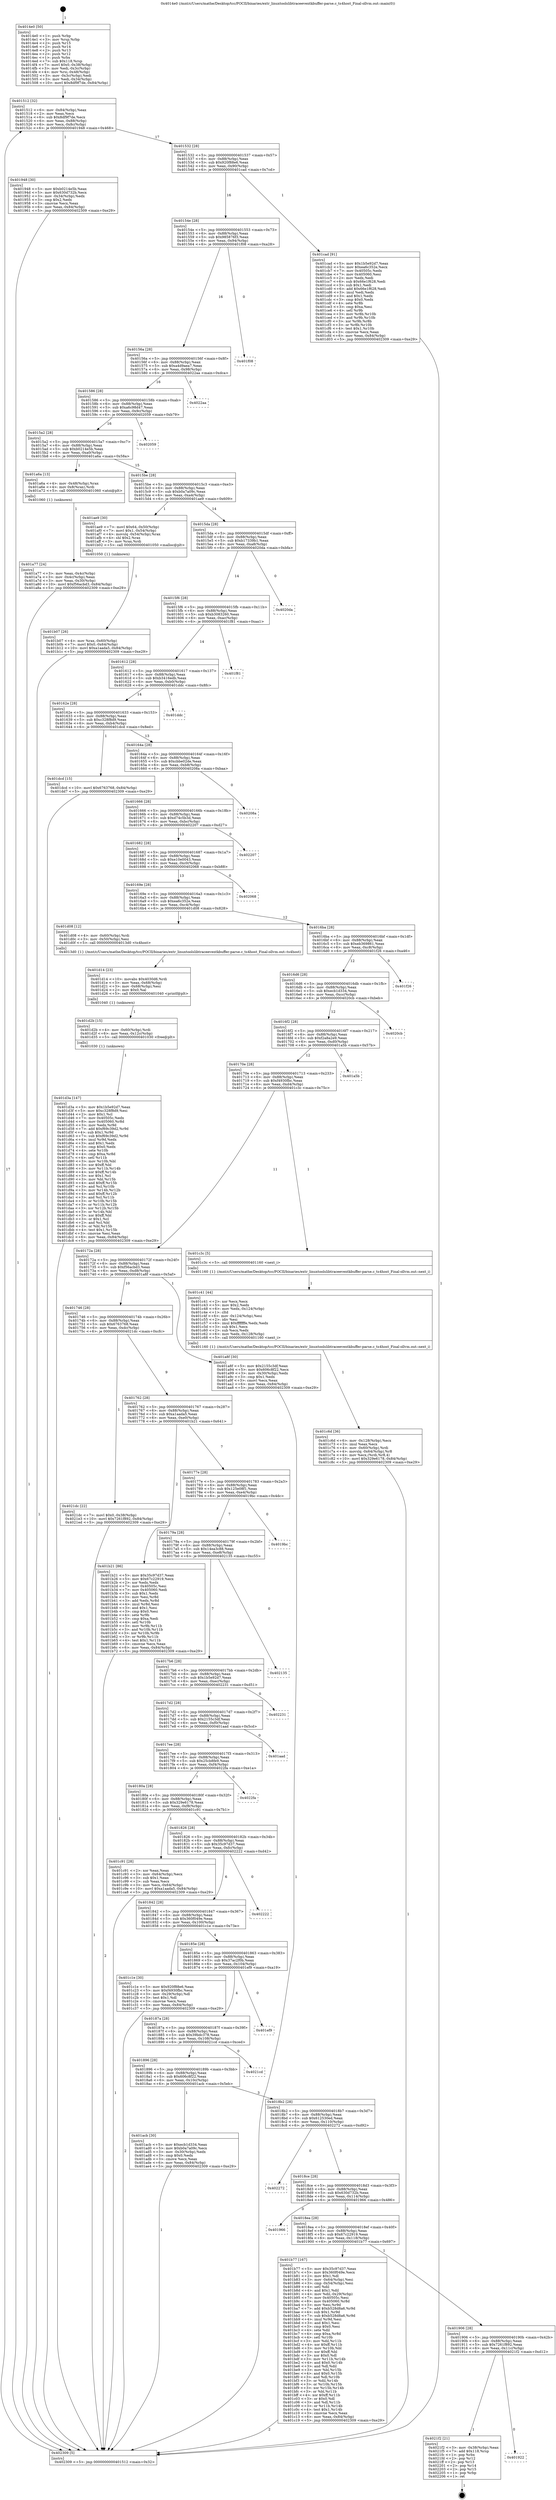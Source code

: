 digraph "0x4014e0" {
  label = "0x4014e0 (/mnt/c/Users/mathe/Desktop/tcc/POCII/binaries/extr_linuxtoolslibtraceeventkbuffer-parse.c_ts4host_Final-ollvm.out::main(0))"
  labelloc = "t"
  node[shape=record]

  Entry [label="",width=0.3,height=0.3,shape=circle,fillcolor=black,style=filled]
  "0x401512" [label="{
     0x401512 [32]\l
     | [instrs]\l
     &nbsp;&nbsp;0x401512 \<+6\>: mov -0x84(%rbp),%eax\l
     &nbsp;&nbsp;0x401518 \<+2\>: mov %eax,%ecx\l
     &nbsp;&nbsp;0x40151a \<+6\>: sub $0x8df9f7de,%ecx\l
     &nbsp;&nbsp;0x401520 \<+6\>: mov %eax,-0x88(%rbp)\l
     &nbsp;&nbsp;0x401526 \<+6\>: mov %ecx,-0x8c(%rbp)\l
     &nbsp;&nbsp;0x40152c \<+6\>: je 0000000000401948 \<main+0x468\>\l
  }"]
  "0x401948" [label="{
     0x401948 [30]\l
     | [instrs]\l
     &nbsp;&nbsp;0x401948 \<+5\>: mov $0xb0214e5b,%eax\l
     &nbsp;&nbsp;0x40194d \<+5\>: mov $0x630d732b,%ecx\l
     &nbsp;&nbsp;0x401952 \<+3\>: mov -0x34(%rbp),%edx\l
     &nbsp;&nbsp;0x401955 \<+3\>: cmp $0x2,%edx\l
     &nbsp;&nbsp;0x401958 \<+3\>: cmovne %ecx,%eax\l
     &nbsp;&nbsp;0x40195b \<+6\>: mov %eax,-0x84(%rbp)\l
     &nbsp;&nbsp;0x401961 \<+5\>: jmp 0000000000402309 \<main+0xe29\>\l
  }"]
  "0x401532" [label="{
     0x401532 [28]\l
     | [instrs]\l
     &nbsp;&nbsp;0x401532 \<+5\>: jmp 0000000000401537 \<main+0x57\>\l
     &nbsp;&nbsp;0x401537 \<+6\>: mov -0x88(%rbp),%eax\l
     &nbsp;&nbsp;0x40153d \<+5\>: sub $0x920f88e6,%eax\l
     &nbsp;&nbsp;0x401542 \<+6\>: mov %eax,-0x90(%rbp)\l
     &nbsp;&nbsp;0x401548 \<+6\>: je 0000000000401cad \<main+0x7cd\>\l
  }"]
  "0x402309" [label="{
     0x402309 [5]\l
     | [instrs]\l
     &nbsp;&nbsp;0x402309 \<+5\>: jmp 0000000000401512 \<main+0x32\>\l
  }"]
  "0x4014e0" [label="{
     0x4014e0 [50]\l
     | [instrs]\l
     &nbsp;&nbsp;0x4014e0 \<+1\>: push %rbp\l
     &nbsp;&nbsp;0x4014e1 \<+3\>: mov %rsp,%rbp\l
     &nbsp;&nbsp;0x4014e4 \<+2\>: push %r15\l
     &nbsp;&nbsp;0x4014e6 \<+2\>: push %r14\l
     &nbsp;&nbsp;0x4014e8 \<+2\>: push %r13\l
     &nbsp;&nbsp;0x4014ea \<+2\>: push %r12\l
     &nbsp;&nbsp;0x4014ec \<+1\>: push %rbx\l
     &nbsp;&nbsp;0x4014ed \<+7\>: sub $0x118,%rsp\l
     &nbsp;&nbsp;0x4014f4 \<+7\>: movl $0x0,-0x38(%rbp)\l
     &nbsp;&nbsp;0x4014fb \<+3\>: mov %edi,-0x3c(%rbp)\l
     &nbsp;&nbsp;0x4014fe \<+4\>: mov %rsi,-0x48(%rbp)\l
     &nbsp;&nbsp;0x401502 \<+3\>: mov -0x3c(%rbp),%edi\l
     &nbsp;&nbsp;0x401505 \<+3\>: mov %edi,-0x34(%rbp)\l
     &nbsp;&nbsp;0x401508 \<+10\>: movl $0x8df9f7de,-0x84(%rbp)\l
  }"]
  Exit [label="",width=0.3,height=0.3,shape=circle,fillcolor=black,style=filled,peripheries=2]
  "0x401cad" [label="{
     0x401cad [91]\l
     | [instrs]\l
     &nbsp;&nbsp;0x401cad \<+5\>: mov $0x1b5e92d7,%eax\l
     &nbsp;&nbsp;0x401cb2 \<+5\>: mov $0xea6c352e,%ecx\l
     &nbsp;&nbsp;0x401cb7 \<+7\>: mov 0x40505c,%edx\l
     &nbsp;&nbsp;0x401cbe \<+7\>: mov 0x405060,%esi\l
     &nbsp;&nbsp;0x401cc5 \<+2\>: mov %edx,%edi\l
     &nbsp;&nbsp;0x401cc7 \<+6\>: sub $0x66e1f628,%edi\l
     &nbsp;&nbsp;0x401ccd \<+3\>: sub $0x1,%edi\l
     &nbsp;&nbsp;0x401cd0 \<+6\>: add $0x66e1f628,%edi\l
     &nbsp;&nbsp;0x401cd6 \<+3\>: imul %edi,%edx\l
     &nbsp;&nbsp;0x401cd9 \<+3\>: and $0x1,%edx\l
     &nbsp;&nbsp;0x401cdc \<+3\>: cmp $0x0,%edx\l
     &nbsp;&nbsp;0x401cdf \<+4\>: sete %r8b\l
     &nbsp;&nbsp;0x401ce3 \<+3\>: cmp $0xa,%esi\l
     &nbsp;&nbsp;0x401ce6 \<+4\>: setl %r9b\l
     &nbsp;&nbsp;0x401cea \<+3\>: mov %r8b,%r10b\l
     &nbsp;&nbsp;0x401ced \<+3\>: and %r9b,%r10b\l
     &nbsp;&nbsp;0x401cf0 \<+3\>: xor %r9b,%r8b\l
     &nbsp;&nbsp;0x401cf3 \<+3\>: or %r8b,%r10b\l
     &nbsp;&nbsp;0x401cf6 \<+4\>: test $0x1,%r10b\l
     &nbsp;&nbsp;0x401cfa \<+3\>: cmovne %ecx,%eax\l
     &nbsp;&nbsp;0x401cfd \<+6\>: mov %eax,-0x84(%rbp)\l
     &nbsp;&nbsp;0x401d03 \<+5\>: jmp 0000000000402309 \<main+0xe29\>\l
  }"]
  "0x40154e" [label="{
     0x40154e [28]\l
     | [instrs]\l
     &nbsp;&nbsp;0x40154e \<+5\>: jmp 0000000000401553 \<main+0x73\>\l
     &nbsp;&nbsp;0x401553 \<+6\>: mov -0x88(%rbp),%eax\l
     &nbsp;&nbsp;0x401559 \<+5\>: sub $0x985876f3,%eax\l
     &nbsp;&nbsp;0x40155e \<+6\>: mov %eax,-0x94(%rbp)\l
     &nbsp;&nbsp;0x401564 \<+6\>: je 0000000000401f08 \<main+0xa28\>\l
  }"]
  "0x401922" [label="{
     0x401922\l
  }", style=dashed]
  "0x401f08" [label="{
     0x401f08\l
  }", style=dashed]
  "0x40156a" [label="{
     0x40156a [28]\l
     | [instrs]\l
     &nbsp;&nbsp;0x40156a \<+5\>: jmp 000000000040156f \<main+0x8f\>\l
     &nbsp;&nbsp;0x40156f \<+6\>: mov -0x88(%rbp),%eax\l
     &nbsp;&nbsp;0x401575 \<+5\>: sub $0xa4d9aea7,%eax\l
     &nbsp;&nbsp;0x40157a \<+6\>: mov %eax,-0x98(%rbp)\l
     &nbsp;&nbsp;0x401580 \<+6\>: je 00000000004022aa \<main+0xdca\>\l
  }"]
  "0x4021f2" [label="{
     0x4021f2 [21]\l
     | [instrs]\l
     &nbsp;&nbsp;0x4021f2 \<+3\>: mov -0x38(%rbp),%eax\l
     &nbsp;&nbsp;0x4021f5 \<+7\>: add $0x118,%rsp\l
     &nbsp;&nbsp;0x4021fc \<+1\>: pop %rbx\l
     &nbsp;&nbsp;0x4021fd \<+2\>: pop %r12\l
     &nbsp;&nbsp;0x4021ff \<+2\>: pop %r13\l
     &nbsp;&nbsp;0x402201 \<+2\>: pop %r14\l
     &nbsp;&nbsp;0x402203 \<+2\>: pop %r15\l
     &nbsp;&nbsp;0x402205 \<+1\>: pop %rbp\l
     &nbsp;&nbsp;0x402206 \<+1\>: ret\l
  }"]
  "0x4022aa" [label="{
     0x4022aa\l
  }", style=dashed]
  "0x401586" [label="{
     0x401586 [28]\l
     | [instrs]\l
     &nbsp;&nbsp;0x401586 \<+5\>: jmp 000000000040158b \<main+0xab\>\l
     &nbsp;&nbsp;0x40158b \<+6\>: mov -0x88(%rbp),%eax\l
     &nbsp;&nbsp;0x401591 \<+5\>: sub $0xa6c98d47,%eax\l
     &nbsp;&nbsp;0x401596 \<+6\>: mov %eax,-0x9c(%rbp)\l
     &nbsp;&nbsp;0x40159c \<+6\>: je 0000000000402059 \<main+0xb79\>\l
  }"]
  "0x401d3a" [label="{
     0x401d3a [147]\l
     | [instrs]\l
     &nbsp;&nbsp;0x401d3a \<+5\>: mov $0x1b5e92d7,%eax\l
     &nbsp;&nbsp;0x401d3f \<+5\>: mov $0xc328f8d9,%esi\l
     &nbsp;&nbsp;0x401d44 \<+2\>: mov $0x1,%cl\l
     &nbsp;&nbsp;0x401d46 \<+7\>: mov 0x40505c,%edx\l
     &nbsp;&nbsp;0x401d4d \<+8\>: mov 0x405060,%r8d\l
     &nbsp;&nbsp;0x401d55 \<+3\>: mov %edx,%r9d\l
     &nbsp;&nbsp;0x401d58 \<+7\>: add $0xf69c39d2,%r9d\l
     &nbsp;&nbsp;0x401d5f \<+4\>: sub $0x1,%r9d\l
     &nbsp;&nbsp;0x401d63 \<+7\>: sub $0xf69c39d2,%r9d\l
     &nbsp;&nbsp;0x401d6a \<+4\>: imul %r9d,%edx\l
     &nbsp;&nbsp;0x401d6e \<+3\>: and $0x1,%edx\l
     &nbsp;&nbsp;0x401d71 \<+3\>: cmp $0x0,%edx\l
     &nbsp;&nbsp;0x401d74 \<+4\>: sete %r10b\l
     &nbsp;&nbsp;0x401d78 \<+4\>: cmp $0xa,%r8d\l
     &nbsp;&nbsp;0x401d7c \<+4\>: setl %r11b\l
     &nbsp;&nbsp;0x401d80 \<+3\>: mov %r10b,%bl\l
     &nbsp;&nbsp;0x401d83 \<+3\>: xor $0xff,%bl\l
     &nbsp;&nbsp;0x401d86 \<+3\>: mov %r11b,%r14b\l
     &nbsp;&nbsp;0x401d89 \<+4\>: xor $0xff,%r14b\l
     &nbsp;&nbsp;0x401d8d \<+3\>: xor $0x1,%cl\l
     &nbsp;&nbsp;0x401d90 \<+3\>: mov %bl,%r15b\l
     &nbsp;&nbsp;0x401d93 \<+4\>: and $0xff,%r15b\l
     &nbsp;&nbsp;0x401d97 \<+3\>: and %cl,%r10b\l
     &nbsp;&nbsp;0x401d9a \<+3\>: mov %r14b,%r12b\l
     &nbsp;&nbsp;0x401d9d \<+4\>: and $0xff,%r12b\l
     &nbsp;&nbsp;0x401da1 \<+3\>: and %cl,%r11b\l
     &nbsp;&nbsp;0x401da4 \<+3\>: or %r10b,%r15b\l
     &nbsp;&nbsp;0x401da7 \<+3\>: or %r11b,%r12b\l
     &nbsp;&nbsp;0x401daa \<+3\>: xor %r12b,%r15b\l
     &nbsp;&nbsp;0x401dad \<+3\>: or %r14b,%bl\l
     &nbsp;&nbsp;0x401db0 \<+3\>: xor $0xff,%bl\l
     &nbsp;&nbsp;0x401db3 \<+3\>: or $0x1,%cl\l
     &nbsp;&nbsp;0x401db6 \<+2\>: and %cl,%bl\l
     &nbsp;&nbsp;0x401db8 \<+3\>: or %bl,%r15b\l
     &nbsp;&nbsp;0x401dbb \<+4\>: test $0x1,%r15b\l
     &nbsp;&nbsp;0x401dbf \<+3\>: cmovne %esi,%eax\l
     &nbsp;&nbsp;0x401dc2 \<+6\>: mov %eax,-0x84(%rbp)\l
     &nbsp;&nbsp;0x401dc8 \<+5\>: jmp 0000000000402309 \<main+0xe29\>\l
  }"]
  "0x402059" [label="{
     0x402059\l
  }", style=dashed]
  "0x4015a2" [label="{
     0x4015a2 [28]\l
     | [instrs]\l
     &nbsp;&nbsp;0x4015a2 \<+5\>: jmp 00000000004015a7 \<main+0xc7\>\l
     &nbsp;&nbsp;0x4015a7 \<+6\>: mov -0x88(%rbp),%eax\l
     &nbsp;&nbsp;0x4015ad \<+5\>: sub $0xb0214e5b,%eax\l
     &nbsp;&nbsp;0x4015b2 \<+6\>: mov %eax,-0xa0(%rbp)\l
     &nbsp;&nbsp;0x4015b8 \<+6\>: je 0000000000401a6a \<main+0x58a\>\l
  }"]
  "0x401d2b" [label="{
     0x401d2b [15]\l
     | [instrs]\l
     &nbsp;&nbsp;0x401d2b \<+4\>: mov -0x60(%rbp),%rdi\l
     &nbsp;&nbsp;0x401d2f \<+6\>: mov %eax,-0x12c(%rbp)\l
     &nbsp;&nbsp;0x401d35 \<+5\>: call 0000000000401030 \<free@plt\>\l
     | [calls]\l
     &nbsp;&nbsp;0x401030 \{1\} (unknown)\l
  }"]
  "0x401a6a" [label="{
     0x401a6a [13]\l
     | [instrs]\l
     &nbsp;&nbsp;0x401a6a \<+4\>: mov -0x48(%rbp),%rax\l
     &nbsp;&nbsp;0x401a6e \<+4\>: mov 0x8(%rax),%rdi\l
     &nbsp;&nbsp;0x401a72 \<+5\>: call 0000000000401060 \<atoi@plt\>\l
     | [calls]\l
     &nbsp;&nbsp;0x401060 \{1\} (unknown)\l
  }"]
  "0x4015be" [label="{
     0x4015be [28]\l
     | [instrs]\l
     &nbsp;&nbsp;0x4015be \<+5\>: jmp 00000000004015c3 \<main+0xe3\>\l
     &nbsp;&nbsp;0x4015c3 \<+6\>: mov -0x88(%rbp),%eax\l
     &nbsp;&nbsp;0x4015c9 \<+5\>: sub $0xb0a7a09c,%eax\l
     &nbsp;&nbsp;0x4015ce \<+6\>: mov %eax,-0xa4(%rbp)\l
     &nbsp;&nbsp;0x4015d4 \<+6\>: je 0000000000401ae9 \<main+0x609\>\l
  }"]
  "0x401a77" [label="{
     0x401a77 [24]\l
     | [instrs]\l
     &nbsp;&nbsp;0x401a77 \<+3\>: mov %eax,-0x4c(%rbp)\l
     &nbsp;&nbsp;0x401a7a \<+3\>: mov -0x4c(%rbp),%eax\l
     &nbsp;&nbsp;0x401a7d \<+3\>: mov %eax,-0x30(%rbp)\l
     &nbsp;&nbsp;0x401a80 \<+10\>: movl $0xf56acbd3,-0x84(%rbp)\l
     &nbsp;&nbsp;0x401a8a \<+5\>: jmp 0000000000402309 \<main+0xe29\>\l
  }"]
  "0x401d14" [label="{
     0x401d14 [23]\l
     | [instrs]\l
     &nbsp;&nbsp;0x401d14 \<+10\>: movabs $0x4030d6,%rdi\l
     &nbsp;&nbsp;0x401d1e \<+3\>: mov %eax,-0x68(%rbp)\l
     &nbsp;&nbsp;0x401d21 \<+3\>: mov -0x68(%rbp),%esi\l
     &nbsp;&nbsp;0x401d24 \<+2\>: mov $0x0,%al\l
     &nbsp;&nbsp;0x401d26 \<+5\>: call 0000000000401040 \<printf@plt\>\l
     | [calls]\l
     &nbsp;&nbsp;0x401040 \{1\} (unknown)\l
  }"]
  "0x401ae9" [label="{
     0x401ae9 [30]\l
     | [instrs]\l
     &nbsp;&nbsp;0x401ae9 \<+7\>: movl $0x64,-0x50(%rbp)\l
     &nbsp;&nbsp;0x401af0 \<+7\>: movl $0x1,-0x54(%rbp)\l
     &nbsp;&nbsp;0x401af7 \<+4\>: movslq -0x54(%rbp),%rax\l
     &nbsp;&nbsp;0x401afb \<+4\>: shl $0x2,%rax\l
     &nbsp;&nbsp;0x401aff \<+3\>: mov %rax,%rdi\l
     &nbsp;&nbsp;0x401b02 \<+5\>: call 0000000000401050 \<malloc@plt\>\l
     | [calls]\l
     &nbsp;&nbsp;0x401050 \{1\} (unknown)\l
  }"]
  "0x4015da" [label="{
     0x4015da [28]\l
     | [instrs]\l
     &nbsp;&nbsp;0x4015da \<+5\>: jmp 00000000004015df \<main+0xff\>\l
     &nbsp;&nbsp;0x4015df \<+6\>: mov -0x88(%rbp),%eax\l
     &nbsp;&nbsp;0x4015e5 \<+5\>: sub $0xb17339b1,%eax\l
     &nbsp;&nbsp;0x4015ea \<+6\>: mov %eax,-0xa8(%rbp)\l
     &nbsp;&nbsp;0x4015f0 \<+6\>: je 00000000004020da \<main+0xbfa\>\l
  }"]
  "0x401c6d" [label="{
     0x401c6d [36]\l
     | [instrs]\l
     &nbsp;&nbsp;0x401c6d \<+6\>: mov -0x128(%rbp),%ecx\l
     &nbsp;&nbsp;0x401c73 \<+3\>: imul %eax,%ecx\l
     &nbsp;&nbsp;0x401c76 \<+4\>: mov -0x60(%rbp),%rdi\l
     &nbsp;&nbsp;0x401c7a \<+4\>: movslq -0x64(%rbp),%r8\l
     &nbsp;&nbsp;0x401c7e \<+4\>: mov %ecx,(%rdi,%r8,4)\l
     &nbsp;&nbsp;0x401c82 \<+10\>: movl $0x329e6178,-0x84(%rbp)\l
     &nbsp;&nbsp;0x401c8c \<+5\>: jmp 0000000000402309 \<main+0xe29\>\l
  }"]
  "0x4020da" [label="{
     0x4020da\l
  }", style=dashed]
  "0x4015f6" [label="{
     0x4015f6 [28]\l
     | [instrs]\l
     &nbsp;&nbsp;0x4015f6 \<+5\>: jmp 00000000004015fb \<main+0x11b\>\l
     &nbsp;&nbsp;0x4015fb \<+6\>: mov -0x88(%rbp),%eax\l
     &nbsp;&nbsp;0x401601 \<+5\>: sub $0xb3083260,%eax\l
     &nbsp;&nbsp;0x401606 \<+6\>: mov %eax,-0xac(%rbp)\l
     &nbsp;&nbsp;0x40160c \<+6\>: je 0000000000401f81 \<main+0xaa1\>\l
  }"]
  "0x401c41" [label="{
     0x401c41 [44]\l
     | [instrs]\l
     &nbsp;&nbsp;0x401c41 \<+2\>: xor %ecx,%ecx\l
     &nbsp;&nbsp;0x401c43 \<+5\>: mov $0x2,%edx\l
     &nbsp;&nbsp;0x401c48 \<+6\>: mov %edx,-0x124(%rbp)\l
     &nbsp;&nbsp;0x401c4e \<+1\>: cltd\l
     &nbsp;&nbsp;0x401c4f \<+6\>: mov -0x124(%rbp),%esi\l
     &nbsp;&nbsp;0x401c55 \<+2\>: idiv %esi\l
     &nbsp;&nbsp;0x401c57 \<+6\>: imul $0xfffffffe,%edx,%edx\l
     &nbsp;&nbsp;0x401c5d \<+3\>: sub $0x1,%ecx\l
     &nbsp;&nbsp;0x401c60 \<+2\>: sub %ecx,%edx\l
     &nbsp;&nbsp;0x401c62 \<+6\>: mov %edx,-0x128(%rbp)\l
     &nbsp;&nbsp;0x401c68 \<+5\>: call 0000000000401160 \<next_i\>\l
     | [calls]\l
     &nbsp;&nbsp;0x401160 \{1\} (/mnt/c/Users/mathe/Desktop/tcc/POCII/binaries/extr_linuxtoolslibtraceeventkbuffer-parse.c_ts4host_Final-ollvm.out::next_i)\l
  }"]
  "0x401f81" [label="{
     0x401f81\l
  }", style=dashed]
  "0x401612" [label="{
     0x401612 [28]\l
     | [instrs]\l
     &nbsp;&nbsp;0x401612 \<+5\>: jmp 0000000000401617 \<main+0x137\>\l
     &nbsp;&nbsp;0x401617 \<+6\>: mov -0x88(%rbp),%eax\l
     &nbsp;&nbsp;0x40161d \<+5\>: sub $0xb3416edb,%eax\l
     &nbsp;&nbsp;0x401622 \<+6\>: mov %eax,-0xb0(%rbp)\l
     &nbsp;&nbsp;0x401628 \<+6\>: je 0000000000401ddc \<main+0x8fc\>\l
  }"]
  "0x401906" [label="{
     0x401906 [28]\l
     | [instrs]\l
     &nbsp;&nbsp;0x401906 \<+5\>: jmp 000000000040190b \<main+0x42b\>\l
     &nbsp;&nbsp;0x40190b \<+6\>: mov -0x88(%rbp),%eax\l
     &nbsp;&nbsp;0x401911 \<+5\>: sub $0x7261f892,%eax\l
     &nbsp;&nbsp;0x401916 \<+6\>: mov %eax,-0x11c(%rbp)\l
     &nbsp;&nbsp;0x40191c \<+6\>: je 00000000004021f2 \<main+0xd12\>\l
  }"]
  "0x401ddc" [label="{
     0x401ddc\l
  }", style=dashed]
  "0x40162e" [label="{
     0x40162e [28]\l
     | [instrs]\l
     &nbsp;&nbsp;0x40162e \<+5\>: jmp 0000000000401633 \<main+0x153\>\l
     &nbsp;&nbsp;0x401633 \<+6\>: mov -0x88(%rbp),%eax\l
     &nbsp;&nbsp;0x401639 \<+5\>: sub $0xc328f8d9,%eax\l
     &nbsp;&nbsp;0x40163e \<+6\>: mov %eax,-0xb4(%rbp)\l
     &nbsp;&nbsp;0x401644 \<+6\>: je 0000000000401dcd \<main+0x8ed\>\l
  }"]
  "0x401b77" [label="{
     0x401b77 [167]\l
     | [instrs]\l
     &nbsp;&nbsp;0x401b77 \<+5\>: mov $0x35c97d37,%eax\l
     &nbsp;&nbsp;0x401b7c \<+5\>: mov $0x360f049e,%ecx\l
     &nbsp;&nbsp;0x401b81 \<+2\>: mov $0x1,%dl\l
     &nbsp;&nbsp;0x401b83 \<+3\>: mov -0x64(%rbp),%esi\l
     &nbsp;&nbsp;0x401b86 \<+3\>: cmp -0x54(%rbp),%esi\l
     &nbsp;&nbsp;0x401b89 \<+4\>: setl %dil\l
     &nbsp;&nbsp;0x401b8d \<+4\>: and $0x1,%dil\l
     &nbsp;&nbsp;0x401b91 \<+4\>: mov %dil,-0x29(%rbp)\l
     &nbsp;&nbsp;0x401b95 \<+7\>: mov 0x40505c,%esi\l
     &nbsp;&nbsp;0x401b9c \<+8\>: mov 0x405060,%r8d\l
     &nbsp;&nbsp;0x401ba4 \<+3\>: mov %esi,%r9d\l
     &nbsp;&nbsp;0x401ba7 \<+7\>: add $0xb528d8a6,%r9d\l
     &nbsp;&nbsp;0x401bae \<+4\>: sub $0x1,%r9d\l
     &nbsp;&nbsp;0x401bb2 \<+7\>: sub $0xb528d8a6,%r9d\l
     &nbsp;&nbsp;0x401bb9 \<+4\>: imul %r9d,%esi\l
     &nbsp;&nbsp;0x401bbd \<+3\>: and $0x1,%esi\l
     &nbsp;&nbsp;0x401bc0 \<+3\>: cmp $0x0,%esi\l
     &nbsp;&nbsp;0x401bc3 \<+4\>: sete %dil\l
     &nbsp;&nbsp;0x401bc7 \<+4\>: cmp $0xa,%r8d\l
     &nbsp;&nbsp;0x401bcb \<+4\>: setl %r10b\l
     &nbsp;&nbsp;0x401bcf \<+3\>: mov %dil,%r11b\l
     &nbsp;&nbsp;0x401bd2 \<+4\>: xor $0xff,%r11b\l
     &nbsp;&nbsp;0x401bd6 \<+3\>: mov %r10b,%bl\l
     &nbsp;&nbsp;0x401bd9 \<+3\>: xor $0xff,%bl\l
     &nbsp;&nbsp;0x401bdc \<+3\>: xor $0x0,%dl\l
     &nbsp;&nbsp;0x401bdf \<+3\>: mov %r11b,%r14b\l
     &nbsp;&nbsp;0x401be2 \<+4\>: and $0x0,%r14b\l
     &nbsp;&nbsp;0x401be6 \<+3\>: and %dl,%dil\l
     &nbsp;&nbsp;0x401be9 \<+3\>: mov %bl,%r15b\l
     &nbsp;&nbsp;0x401bec \<+4\>: and $0x0,%r15b\l
     &nbsp;&nbsp;0x401bf0 \<+3\>: and %dl,%r10b\l
     &nbsp;&nbsp;0x401bf3 \<+3\>: or %dil,%r14b\l
     &nbsp;&nbsp;0x401bf6 \<+3\>: or %r10b,%r15b\l
     &nbsp;&nbsp;0x401bf9 \<+3\>: xor %r15b,%r14b\l
     &nbsp;&nbsp;0x401bfc \<+3\>: or %bl,%r11b\l
     &nbsp;&nbsp;0x401bff \<+4\>: xor $0xff,%r11b\l
     &nbsp;&nbsp;0x401c03 \<+3\>: or $0x0,%dl\l
     &nbsp;&nbsp;0x401c06 \<+3\>: and %dl,%r11b\l
     &nbsp;&nbsp;0x401c09 \<+3\>: or %r11b,%r14b\l
     &nbsp;&nbsp;0x401c0c \<+4\>: test $0x1,%r14b\l
     &nbsp;&nbsp;0x401c10 \<+3\>: cmovne %ecx,%eax\l
     &nbsp;&nbsp;0x401c13 \<+6\>: mov %eax,-0x84(%rbp)\l
     &nbsp;&nbsp;0x401c19 \<+5\>: jmp 0000000000402309 \<main+0xe29\>\l
  }"]
  "0x401dcd" [label="{
     0x401dcd [15]\l
     | [instrs]\l
     &nbsp;&nbsp;0x401dcd \<+10\>: movl $0x6763768,-0x84(%rbp)\l
     &nbsp;&nbsp;0x401dd7 \<+5\>: jmp 0000000000402309 \<main+0xe29\>\l
  }"]
  "0x40164a" [label="{
     0x40164a [28]\l
     | [instrs]\l
     &nbsp;&nbsp;0x40164a \<+5\>: jmp 000000000040164f \<main+0x16f\>\l
     &nbsp;&nbsp;0x40164f \<+6\>: mov -0x88(%rbp),%eax\l
     &nbsp;&nbsp;0x401655 \<+5\>: sub $0xcbbe02de,%eax\l
     &nbsp;&nbsp;0x40165a \<+6\>: mov %eax,-0xb8(%rbp)\l
     &nbsp;&nbsp;0x401660 \<+6\>: je 000000000040208a \<main+0xbaa\>\l
  }"]
  "0x4018ea" [label="{
     0x4018ea [28]\l
     | [instrs]\l
     &nbsp;&nbsp;0x4018ea \<+5\>: jmp 00000000004018ef \<main+0x40f\>\l
     &nbsp;&nbsp;0x4018ef \<+6\>: mov -0x88(%rbp),%eax\l
     &nbsp;&nbsp;0x4018f5 \<+5\>: sub $0x67c22919,%eax\l
     &nbsp;&nbsp;0x4018fa \<+6\>: mov %eax,-0x118(%rbp)\l
     &nbsp;&nbsp;0x401900 \<+6\>: je 0000000000401b77 \<main+0x697\>\l
  }"]
  "0x40208a" [label="{
     0x40208a\l
  }", style=dashed]
  "0x401666" [label="{
     0x401666 [28]\l
     | [instrs]\l
     &nbsp;&nbsp;0x401666 \<+5\>: jmp 000000000040166b \<main+0x18b\>\l
     &nbsp;&nbsp;0x40166b \<+6\>: mov -0x88(%rbp),%eax\l
     &nbsp;&nbsp;0x401671 \<+5\>: sub $0xd74c5b3d,%eax\l
     &nbsp;&nbsp;0x401676 \<+6\>: mov %eax,-0xbc(%rbp)\l
     &nbsp;&nbsp;0x40167c \<+6\>: je 0000000000402207 \<main+0xd27\>\l
  }"]
  "0x401966" [label="{
     0x401966\l
  }", style=dashed]
  "0x402207" [label="{
     0x402207\l
  }", style=dashed]
  "0x401682" [label="{
     0x401682 [28]\l
     | [instrs]\l
     &nbsp;&nbsp;0x401682 \<+5\>: jmp 0000000000401687 \<main+0x1a7\>\l
     &nbsp;&nbsp;0x401687 \<+6\>: mov -0x88(%rbp),%eax\l
     &nbsp;&nbsp;0x40168d \<+5\>: sub $0xe10e0043,%eax\l
     &nbsp;&nbsp;0x401692 \<+6\>: mov %eax,-0xc0(%rbp)\l
     &nbsp;&nbsp;0x401698 \<+6\>: je 0000000000402068 \<main+0xb88\>\l
  }"]
  "0x4018ce" [label="{
     0x4018ce [28]\l
     | [instrs]\l
     &nbsp;&nbsp;0x4018ce \<+5\>: jmp 00000000004018d3 \<main+0x3f3\>\l
     &nbsp;&nbsp;0x4018d3 \<+6\>: mov -0x88(%rbp),%eax\l
     &nbsp;&nbsp;0x4018d9 \<+5\>: sub $0x630d732b,%eax\l
     &nbsp;&nbsp;0x4018de \<+6\>: mov %eax,-0x114(%rbp)\l
     &nbsp;&nbsp;0x4018e4 \<+6\>: je 0000000000401966 \<main+0x486\>\l
  }"]
  "0x402068" [label="{
     0x402068\l
  }", style=dashed]
  "0x40169e" [label="{
     0x40169e [28]\l
     | [instrs]\l
     &nbsp;&nbsp;0x40169e \<+5\>: jmp 00000000004016a3 \<main+0x1c3\>\l
     &nbsp;&nbsp;0x4016a3 \<+6\>: mov -0x88(%rbp),%eax\l
     &nbsp;&nbsp;0x4016a9 \<+5\>: sub $0xea6c352e,%eax\l
     &nbsp;&nbsp;0x4016ae \<+6\>: mov %eax,-0xc4(%rbp)\l
     &nbsp;&nbsp;0x4016b4 \<+6\>: je 0000000000401d08 \<main+0x828\>\l
  }"]
  "0x402272" [label="{
     0x402272\l
  }", style=dashed]
  "0x401d08" [label="{
     0x401d08 [12]\l
     | [instrs]\l
     &nbsp;&nbsp;0x401d08 \<+4\>: mov -0x60(%rbp),%rdi\l
     &nbsp;&nbsp;0x401d0c \<+3\>: mov -0x50(%rbp),%esi\l
     &nbsp;&nbsp;0x401d0f \<+5\>: call 00000000004013d0 \<ts4host\>\l
     | [calls]\l
     &nbsp;&nbsp;0x4013d0 \{1\} (/mnt/c/Users/mathe/Desktop/tcc/POCII/binaries/extr_linuxtoolslibtraceeventkbuffer-parse.c_ts4host_Final-ollvm.out::ts4host)\l
  }"]
  "0x4016ba" [label="{
     0x4016ba [28]\l
     | [instrs]\l
     &nbsp;&nbsp;0x4016ba \<+5\>: jmp 00000000004016bf \<main+0x1df\>\l
     &nbsp;&nbsp;0x4016bf \<+6\>: mov -0x88(%rbp),%eax\l
     &nbsp;&nbsp;0x4016c5 \<+5\>: sub $0xeb369861,%eax\l
     &nbsp;&nbsp;0x4016ca \<+6\>: mov %eax,-0xc8(%rbp)\l
     &nbsp;&nbsp;0x4016d0 \<+6\>: je 0000000000401f26 \<main+0xa46\>\l
  }"]
  "0x401b07" [label="{
     0x401b07 [26]\l
     | [instrs]\l
     &nbsp;&nbsp;0x401b07 \<+4\>: mov %rax,-0x60(%rbp)\l
     &nbsp;&nbsp;0x401b0b \<+7\>: movl $0x0,-0x64(%rbp)\l
     &nbsp;&nbsp;0x401b12 \<+10\>: movl $0xa1aada5,-0x84(%rbp)\l
     &nbsp;&nbsp;0x401b1c \<+5\>: jmp 0000000000402309 \<main+0xe29\>\l
  }"]
  "0x401f26" [label="{
     0x401f26\l
  }", style=dashed]
  "0x4016d6" [label="{
     0x4016d6 [28]\l
     | [instrs]\l
     &nbsp;&nbsp;0x4016d6 \<+5\>: jmp 00000000004016db \<main+0x1fb\>\l
     &nbsp;&nbsp;0x4016db \<+6\>: mov -0x88(%rbp),%eax\l
     &nbsp;&nbsp;0x4016e1 \<+5\>: sub $0xecb1d334,%eax\l
     &nbsp;&nbsp;0x4016e6 \<+6\>: mov %eax,-0xcc(%rbp)\l
     &nbsp;&nbsp;0x4016ec \<+6\>: je 00000000004020cb \<main+0xbeb\>\l
  }"]
  "0x4018b2" [label="{
     0x4018b2 [28]\l
     | [instrs]\l
     &nbsp;&nbsp;0x4018b2 \<+5\>: jmp 00000000004018b7 \<main+0x3d7\>\l
     &nbsp;&nbsp;0x4018b7 \<+6\>: mov -0x88(%rbp),%eax\l
     &nbsp;&nbsp;0x4018bd \<+5\>: sub $0x612530ed,%eax\l
     &nbsp;&nbsp;0x4018c2 \<+6\>: mov %eax,-0x110(%rbp)\l
     &nbsp;&nbsp;0x4018c8 \<+6\>: je 0000000000402272 \<main+0xd92\>\l
  }"]
  "0x4020cb" [label="{
     0x4020cb\l
  }", style=dashed]
  "0x4016f2" [label="{
     0x4016f2 [28]\l
     | [instrs]\l
     &nbsp;&nbsp;0x4016f2 \<+5\>: jmp 00000000004016f7 \<main+0x217\>\l
     &nbsp;&nbsp;0x4016f7 \<+6\>: mov -0x88(%rbp),%eax\l
     &nbsp;&nbsp;0x4016fd \<+5\>: sub $0xf2a8a2e9,%eax\l
     &nbsp;&nbsp;0x401702 \<+6\>: mov %eax,-0xd0(%rbp)\l
     &nbsp;&nbsp;0x401708 \<+6\>: je 0000000000401a5b \<main+0x57b\>\l
  }"]
  "0x401acb" [label="{
     0x401acb [30]\l
     | [instrs]\l
     &nbsp;&nbsp;0x401acb \<+5\>: mov $0xecb1d334,%eax\l
     &nbsp;&nbsp;0x401ad0 \<+5\>: mov $0xb0a7a09c,%ecx\l
     &nbsp;&nbsp;0x401ad5 \<+3\>: mov -0x30(%rbp),%edx\l
     &nbsp;&nbsp;0x401ad8 \<+3\>: cmp $0x0,%edx\l
     &nbsp;&nbsp;0x401adb \<+3\>: cmove %ecx,%eax\l
     &nbsp;&nbsp;0x401ade \<+6\>: mov %eax,-0x84(%rbp)\l
     &nbsp;&nbsp;0x401ae4 \<+5\>: jmp 0000000000402309 \<main+0xe29\>\l
  }"]
  "0x401a5b" [label="{
     0x401a5b\l
  }", style=dashed]
  "0x40170e" [label="{
     0x40170e [28]\l
     | [instrs]\l
     &nbsp;&nbsp;0x40170e \<+5\>: jmp 0000000000401713 \<main+0x233\>\l
     &nbsp;&nbsp;0x401713 \<+6\>: mov -0x88(%rbp),%eax\l
     &nbsp;&nbsp;0x401719 \<+5\>: sub $0xf4930fbc,%eax\l
     &nbsp;&nbsp;0x40171e \<+6\>: mov %eax,-0xd4(%rbp)\l
     &nbsp;&nbsp;0x401724 \<+6\>: je 0000000000401c3c \<main+0x75c\>\l
  }"]
  "0x401896" [label="{
     0x401896 [28]\l
     | [instrs]\l
     &nbsp;&nbsp;0x401896 \<+5\>: jmp 000000000040189b \<main+0x3bb\>\l
     &nbsp;&nbsp;0x40189b \<+6\>: mov -0x88(%rbp),%eax\l
     &nbsp;&nbsp;0x4018a1 \<+5\>: sub $0x606c8f22,%eax\l
     &nbsp;&nbsp;0x4018a6 \<+6\>: mov %eax,-0x10c(%rbp)\l
     &nbsp;&nbsp;0x4018ac \<+6\>: je 0000000000401acb \<main+0x5eb\>\l
  }"]
  "0x401c3c" [label="{
     0x401c3c [5]\l
     | [instrs]\l
     &nbsp;&nbsp;0x401c3c \<+5\>: call 0000000000401160 \<next_i\>\l
     | [calls]\l
     &nbsp;&nbsp;0x401160 \{1\} (/mnt/c/Users/mathe/Desktop/tcc/POCII/binaries/extr_linuxtoolslibtraceeventkbuffer-parse.c_ts4host_Final-ollvm.out::next_i)\l
  }"]
  "0x40172a" [label="{
     0x40172a [28]\l
     | [instrs]\l
     &nbsp;&nbsp;0x40172a \<+5\>: jmp 000000000040172f \<main+0x24f\>\l
     &nbsp;&nbsp;0x40172f \<+6\>: mov -0x88(%rbp),%eax\l
     &nbsp;&nbsp;0x401735 \<+5\>: sub $0xf56acbd3,%eax\l
     &nbsp;&nbsp;0x40173a \<+6\>: mov %eax,-0xd8(%rbp)\l
     &nbsp;&nbsp;0x401740 \<+6\>: je 0000000000401a8f \<main+0x5af\>\l
  }"]
  "0x4021cd" [label="{
     0x4021cd\l
  }", style=dashed]
  "0x401a8f" [label="{
     0x401a8f [30]\l
     | [instrs]\l
     &nbsp;&nbsp;0x401a8f \<+5\>: mov $0x2155c3df,%eax\l
     &nbsp;&nbsp;0x401a94 \<+5\>: mov $0x606c8f22,%ecx\l
     &nbsp;&nbsp;0x401a99 \<+3\>: mov -0x30(%rbp),%edx\l
     &nbsp;&nbsp;0x401a9c \<+3\>: cmp $0x1,%edx\l
     &nbsp;&nbsp;0x401a9f \<+3\>: cmovl %ecx,%eax\l
     &nbsp;&nbsp;0x401aa2 \<+6\>: mov %eax,-0x84(%rbp)\l
     &nbsp;&nbsp;0x401aa8 \<+5\>: jmp 0000000000402309 \<main+0xe29\>\l
  }"]
  "0x401746" [label="{
     0x401746 [28]\l
     | [instrs]\l
     &nbsp;&nbsp;0x401746 \<+5\>: jmp 000000000040174b \<main+0x26b\>\l
     &nbsp;&nbsp;0x40174b \<+6\>: mov -0x88(%rbp),%eax\l
     &nbsp;&nbsp;0x401751 \<+5\>: sub $0x6763768,%eax\l
     &nbsp;&nbsp;0x401756 \<+6\>: mov %eax,-0xdc(%rbp)\l
     &nbsp;&nbsp;0x40175c \<+6\>: je 00000000004021dc \<main+0xcfc\>\l
  }"]
  "0x40187a" [label="{
     0x40187a [28]\l
     | [instrs]\l
     &nbsp;&nbsp;0x40187a \<+5\>: jmp 000000000040187f \<main+0x39f\>\l
     &nbsp;&nbsp;0x40187f \<+6\>: mov -0x88(%rbp),%eax\l
     &nbsp;&nbsp;0x401885 \<+5\>: sub $0x39bdc378,%eax\l
     &nbsp;&nbsp;0x40188a \<+6\>: mov %eax,-0x108(%rbp)\l
     &nbsp;&nbsp;0x401890 \<+6\>: je 00000000004021cd \<main+0xced\>\l
  }"]
  "0x4021dc" [label="{
     0x4021dc [22]\l
     | [instrs]\l
     &nbsp;&nbsp;0x4021dc \<+7\>: movl $0x0,-0x38(%rbp)\l
     &nbsp;&nbsp;0x4021e3 \<+10\>: movl $0x7261f892,-0x84(%rbp)\l
     &nbsp;&nbsp;0x4021ed \<+5\>: jmp 0000000000402309 \<main+0xe29\>\l
  }"]
  "0x401762" [label="{
     0x401762 [28]\l
     | [instrs]\l
     &nbsp;&nbsp;0x401762 \<+5\>: jmp 0000000000401767 \<main+0x287\>\l
     &nbsp;&nbsp;0x401767 \<+6\>: mov -0x88(%rbp),%eax\l
     &nbsp;&nbsp;0x40176d \<+5\>: sub $0xa1aada5,%eax\l
     &nbsp;&nbsp;0x401772 \<+6\>: mov %eax,-0xe0(%rbp)\l
     &nbsp;&nbsp;0x401778 \<+6\>: je 0000000000401b21 \<main+0x641\>\l
  }"]
  "0x401ef9" [label="{
     0x401ef9\l
  }", style=dashed]
  "0x401b21" [label="{
     0x401b21 [86]\l
     | [instrs]\l
     &nbsp;&nbsp;0x401b21 \<+5\>: mov $0x35c97d37,%eax\l
     &nbsp;&nbsp;0x401b26 \<+5\>: mov $0x67c22919,%ecx\l
     &nbsp;&nbsp;0x401b2b \<+2\>: xor %edx,%edx\l
     &nbsp;&nbsp;0x401b2d \<+7\>: mov 0x40505c,%esi\l
     &nbsp;&nbsp;0x401b34 \<+7\>: mov 0x405060,%edi\l
     &nbsp;&nbsp;0x401b3b \<+3\>: sub $0x1,%edx\l
     &nbsp;&nbsp;0x401b3e \<+3\>: mov %esi,%r8d\l
     &nbsp;&nbsp;0x401b41 \<+3\>: add %edx,%r8d\l
     &nbsp;&nbsp;0x401b44 \<+4\>: imul %r8d,%esi\l
     &nbsp;&nbsp;0x401b48 \<+3\>: and $0x1,%esi\l
     &nbsp;&nbsp;0x401b4b \<+3\>: cmp $0x0,%esi\l
     &nbsp;&nbsp;0x401b4e \<+4\>: sete %r9b\l
     &nbsp;&nbsp;0x401b52 \<+3\>: cmp $0xa,%edi\l
     &nbsp;&nbsp;0x401b55 \<+4\>: setl %r10b\l
     &nbsp;&nbsp;0x401b59 \<+3\>: mov %r9b,%r11b\l
     &nbsp;&nbsp;0x401b5c \<+3\>: and %r10b,%r11b\l
     &nbsp;&nbsp;0x401b5f \<+3\>: xor %r10b,%r9b\l
     &nbsp;&nbsp;0x401b62 \<+3\>: or %r9b,%r11b\l
     &nbsp;&nbsp;0x401b65 \<+4\>: test $0x1,%r11b\l
     &nbsp;&nbsp;0x401b69 \<+3\>: cmovne %ecx,%eax\l
     &nbsp;&nbsp;0x401b6c \<+6\>: mov %eax,-0x84(%rbp)\l
     &nbsp;&nbsp;0x401b72 \<+5\>: jmp 0000000000402309 \<main+0xe29\>\l
  }"]
  "0x40177e" [label="{
     0x40177e [28]\l
     | [instrs]\l
     &nbsp;&nbsp;0x40177e \<+5\>: jmp 0000000000401783 \<main+0x2a3\>\l
     &nbsp;&nbsp;0x401783 \<+6\>: mov -0x88(%rbp),%eax\l
     &nbsp;&nbsp;0x401789 \<+5\>: sub $0x125e08f1,%eax\l
     &nbsp;&nbsp;0x40178e \<+6\>: mov %eax,-0xe4(%rbp)\l
     &nbsp;&nbsp;0x401794 \<+6\>: je 00000000004019bc \<main+0x4dc\>\l
  }"]
  "0x40185e" [label="{
     0x40185e [28]\l
     | [instrs]\l
     &nbsp;&nbsp;0x40185e \<+5\>: jmp 0000000000401863 \<main+0x383\>\l
     &nbsp;&nbsp;0x401863 \<+6\>: mov -0x88(%rbp),%eax\l
     &nbsp;&nbsp;0x401869 \<+5\>: sub $0x37ac2f0b,%eax\l
     &nbsp;&nbsp;0x40186e \<+6\>: mov %eax,-0x104(%rbp)\l
     &nbsp;&nbsp;0x401874 \<+6\>: je 0000000000401ef9 \<main+0xa19\>\l
  }"]
  "0x4019bc" [label="{
     0x4019bc\l
  }", style=dashed]
  "0x40179a" [label="{
     0x40179a [28]\l
     | [instrs]\l
     &nbsp;&nbsp;0x40179a \<+5\>: jmp 000000000040179f \<main+0x2bf\>\l
     &nbsp;&nbsp;0x40179f \<+6\>: mov -0x88(%rbp),%eax\l
     &nbsp;&nbsp;0x4017a5 \<+5\>: sub $0x14ea3c88,%eax\l
     &nbsp;&nbsp;0x4017aa \<+6\>: mov %eax,-0xe8(%rbp)\l
     &nbsp;&nbsp;0x4017b0 \<+6\>: je 0000000000402135 \<main+0xc55\>\l
  }"]
  "0x401c1e" [label="{
     0x401c1e [30]\l
     | [instrs]\l
     &nbsp;&nbsp;0x401c1e \<+5\>: mov $0x920f88e6,%eax\l
     &nbsp;&nbsp;0x401c23 \<+5\>: mov $0xf4930fbc,%ecx\l
     &nbsp;&nbsp;0x401c28 \<+3\>: mov -0x29(%rbp),%dl\l
     &nbsp;&nbsp;0x401c2b \<+3\>: test $0x1,%dl\l
     &nbsp;&nbsp;0x401c2e \<+3\>: cmovne %ecx,%eax\l
     &nbsp;&nbsp;0x401c31 \<+6\>: mov %eax,-0x84(%rbp)\l
     &nbsp;&nbsp;0x401c37 \<+5\>: jmp 0000000000402309 \<main+0xe29\>\l
  }"]
  "0x402135" [label="{
     0x402135\l
  }", style=dashed]
  "0x4017b6" [label="{
     0x4017b6 [28]\l
     | [instrs]\l
     &nbsp;&nbsp;0x4017b6 \<+5\>: jmp 00000000004017bb \<main+0x2db\>\l
     &nbsp;&nbsp;0x4017bb \<+6\>: mov -0x88(%rbp),%eax\l
     &nbsp;&nbsp;0x4017c1 \<+5\>: sub $0x1b5e92d7,%eax\l
     &nbsp;&nbsp;0x4017c6 \<+6\>: mov %eax,-0xec(%rbp)\l
     &nbsp;&nbsp;0x4017cc \<+6\>: je 0000000000402231 \<main+0xd51\>\l
  }"]
  "0x401842" [label="{
     0x401842 [28]\l
     | [instrs]\l
     &nbsp;&nbsp;0x401842 \<+5\>: jmp 0000000000401847 \<main+0x367\>\l
     &nbsp;&nbsp;0x401847 \<+6\>: mov -0x88(%rbp),%eax\l
     &nbsp;&nbsp;0x40184d \<+5\>: sub $0x360f049e,%eax\l
     &nbsp;&nbsp;0x401852 \<+6\>: mov %eax,-0x100(%rbp)\l
     &nbsp;&nbsp;0x401858 \<+6\>: je 0000000000401c1e \<main+0x73e\>\l
  }"]
  "0x402231" [label="{
     0x402231\l
  }", style=dashed]
  "0x4017d2" [label="{
     0x4017d2 [28]\l
     | [instrs]\l
     &nbsp;&nbsp;0x4017d2 \<+5\>: jmp 00000000004017d7 \<main+0x2f7\>\l
     &nbsp;&nbsp;0x4017d7 \<+6\>: mov -0x88(%rbp),%eax\l
     &nbsp;&nbsp;0x4017dd \<+5\>: sub $0x2155c3df,%eax\l
     &nbsp;&nbsp;0x4017e2 \<+6\>: mov %eax,-0xf0(%rbp)\l
     &nbsp;&nbsp;0x4017e8 \<+6\>: je 0000000000401aad \<main+0x5cd\>\l
  }"]
  "0x402222" [label="{
     0x402222\l
  }", style=dashed]
  "0x401aad" [label="{
     0x401aad\l
  }", style=dashed]
  "0x4017ee" [label="{
     0x4017ee [28]\l
     | [instrs]\l
     &nbsp;&nbsp;0x4017ee \<+5\>: jmp 00000000004017f3 \<main+0x313\>\l
     &nbsp;&nbsp;0x4017f3 \<+6\>: mov -0x88(%rbp),%eax\l
     &nbsp;&nbsp;0x4017f9 \<+5\>: sub $0x25cb8fe9,%eax\l
     &nbsp;&nbsp;0x4017fe \<+6\>: mov %eax,-0xf4(%rbp)\l
     &nbsp;&nbsp;0x401804 \<+6\>: je 00000000004022fa \<main+0xe1a\>\l
  }"]
  "0x401826" [label="{
     0x401826 [28]\l
     | [instrs]\l
     &nbsp;&nbsp;0x401826 \<+5\>: jmp 000000000040182b \<main+0x34b\>\l
     &nbsp;&nbsp;0x40182b \<+6\>: mov -0x88(%rbp),%eax\l
     &nbsp;&nbsp;0x401831 \<+5\>: sub $0x35c97d37,%eax\l
     &nbsp;&nbsp;0x401836 \<+6\>: mov %eax,-0xfc(%rbp)\l
     &nbsp;&nbsp;0x40183c \<+6\>: je 0000000000402222 \<main+0xd42\>\l
  }"]
  "0x4022fa" [label="{
     0x4022fa\l
  }", style=dashed]
  "0x40180a" [label="{
     0x40180a [28]\l
     | [instrs]\l
     &nbsp;&nbsp;0x40180a \<+5\>: jmp 000000000040180f \<main+0x32f\>\l
     &nbsp;&nbsp;0x40180f \<+6\>: mov -0x88(%rbp),%eax\l
     &nbsp;&nbsp;0x401815 \<+5\>: sub $0x329e6178,%eax\l
     &nbsp;&nbsp;0x40181a \<+6\>: mov %eax,-0xf8(%rbp)\l
     &nbsp;&nbsp;0x401820 \<+6\>: je 0000000000401c91 \<main+0x7b1\>\l
  }"]
  "0x401c91" [label="{
     0x401c91 [28]\l
     | [instrs]\l
     &nbsp;&nbsp;0x401c91 \<+2\>: xor %eax,%eax\l
     &nbsp;&nbsp;0x401c93 \<+3\>: mov -0x64(%rbp),%ecx\l
     &nbsp;&nbsp;0x401c96 \<+3\>: sub $0x1,%eax\l
     &nbsp;&nbsp;0x401c99 \<+2\>: sub %eax,%ecx\l
     &nbsp;&nbsp;0x401c9b \<+3\>: mov %ecx,-0x64(%rbp)\l
     &nbsp;&nbsp;0x401c9e \<+10\>: movl $0xa1aada5,-0x84(%rbp)\l
     &nbsp;&nbsp;0x401ca8 \<+5\>: jmp 0000000000402309 \<main+0xe29\>\l
  }"]
  Entry -> "0x4014e0" [label=" 1"]
  "0x401512" -> "0x401948" [label=" 1"]
  "0x401512" -> "0x401532" [label=" 17"]
  "0x401948" -> "0x402309" [label=" 1"]
  "0x4014e0" -> "0x401512" [label=" 1"]
  "0x402309" -> "0x401512" [label=" 17"]
  "0x4021f2" -> Exit [label=" 1"]
  "0x401532" -> "0x401cad" [label=" 1"]
  "0x401532" -> "0x40154e" [label=" 16"]
  "0x401906" -> "0x401922" [label=" 0"]
  "0x40154e" -> "0x401f08" [label=" 0"]
  "0x40154e" -> "0x40156a" [label=" 16"]
  "0x401906" -> "0x4021f2" [label=" 1"]
  "0x40156a" -> "0x4022aa" [label=" 0"]
  "0x40156a" -> "0x401586" [label=" 16"]
  "0x4021dc" -> "0x402309" [label=" 1"]
  "0x401586" -> "0x402059" [label=" 0"]
  "0x401586" -> "0x4015a2" [label=" 16"]
  "0x401dcd" -> "0x402309" [label=" 1"]
  "0x4015a2" -> "0x401a6a" [label=" 1"]
  "0x4015a2" -> "0x4015be" [label=" 15"]
  "0x401a6a" -> "0x401a77" [label=" 1"]
  "0x401a77" -> "0x402309" [label=" 1"]
  "0x401d3a" -> "0x402309" [label=" 1"]
  "0x4015be" -> "0x401ae9" [label=" 1"]
  "0x4015be" -> "0x4015da" [label=" 14"]
  "0x401d2b" -> "0x401d3a" [label=" 1"]
  "0x4015da" -> "0x4020da" [label=" 0"]
  "0x4015da" -> "0x4015f6" [label=" 14"]
  "0x401d14" -> "0x401d2b" [label=" 1"]
  "0x4015f6" -> "0x401f81" [label=" 0"]
  "0x4015f6" -> "0x401612" [label=" 14"]
  "0x401d08" -> "0x401d14" [label=" 1"]
  "0x401612" -> "0x401ddc" [label=" 0"]
  "0x401612" -> "0x40162e" [label=" 14"]
  "0x401cad" -> "0x402309" [label=" 1"]
  "0x40162e" -> "0x401dcd" [label=" 1"]
  "0x40162e" -> "0x40164a" [label=" 13"]
  "0x401c91" -> "0x402309" [label=" 1"]
  "0x40164a" -> "0x40208a" [label=" 0"]
  "0x40164a" -> "0x401666" [label=" 13"]
  "0x401c41" -> "0x401c6d" [label=" 1"]
  "0x401666" -> "0x402207" [label=" 0"]
  "0x401666" -> "0x401682" [label=" 13"]
  "0x401c3c" -> "0x401c41" [label=" 1"]
  "0x401682" -> "0x402068" [label=" 0"]
  "0x401682" -> "0x40169e" [label=" 13"]
  "0x401b77" -> "0x402309" [label=" 2"]
  "0x40169e" -> "0x401d08" [label=" 1"]
  "0x40169e" -> "0x4016ba" [label=" 12"]
  "0x4018ea" -> "0x401906" [label=" 1"]
  "0x4016ba" -> "0x401f26" [label=" 0"]
  "0x4016ba" -> "0x4016d6" [label=" 12"]
  "0x401c6d" -> "0x402309" [label=" 1"]
  "0x4016d6" -> "0x4020cb" [label=" 0"]
  "0x4016d6" -> "0x4016f2" [label=" 12"]
  "0x4018ce" -> "0x4018ea" [label=" 3"]
  "0x4016f2" -> "0x401a5b" [label=" 0"]
  "0x4016f2" -> "0x40170e" [label=" 12"]
  "0x4018ce" -> "0x401966" [label=" 0"]
  "0x40170e" -> "0x401c3c" [label=" 1"]
  "0x40170e" -> "0x40172a" [label=" 11"]
  "0x4018b2" -> "0x4018ce" [label=" 3"]
  "0x40172a" -> "0x401a8f" [label=" 1"]
  "0x40172a" -> "0x401746" [label=" 10"]
  "0x401a8f" -> "0x402309" [label=" 1"]
  "0x4018b2" -> "0x402272" [label=" 0"]
  "0x401746" -> "0x4021dc" [label=" 1"]
  "0x401746" -> "0x401762" [label=" 9"]
  "0x401b21" -> "0x402309" [label=" 2"]
  "0x401762" -> "0x401b21" [label=" 2"]
  "0x401762" -> "0x40177e" [label=" 7"]
  "0x401b07" -> "0x402309" [label=" 1"]
  "0x40177e" -> "0x4019bc" [label=" 0"]
  "0x40177e" -> "0x40179a" [label=" 7"]
  "0x401acb" -> "0x402309" [label=" 1"]
  "0x40179a" -> "0x402135" [label=" 0"]
  "0x40179a" -> "0x4017b6" [label=" 7"]
  "0x401896" -> "0x4018b2" [label=" 3"]
  "0x4017b6" -> "0x402231" [label=" 0"]
  "0x4017b6" -> "0x4017d2" [label=" 7"]
  "0x401c1e" -> "0x402309" [label=" 2"]
  "0x4017d2" -> "0x401aad" [label=" 0"]
  "0x4017d2" -> "0x4017ee" [label=" 7"]
  "0x40187a" -> "0x401896" [label=" 4"]
  "0x4017ee" -> "0x4022fa" [label=" 0"]
  "0x4017ee" -> "0x40180a" [label=" 7"]
  "0x4018ea" -> "0x401b77" [label=" 2"]
  "0x40180a" -> "0x401c91" [label=" 1"]
  "0x40180a" -> "0x401826" [label=" 6"]
  "0x40187a" -> "0x4021cd" [label=" 0"]
  "0x401826" -> "0x402222" [label=" 0"]
  "0x401826" -> "0x401842" [label=" 6"]
  "0x401896" -> "0x401acb" [label=" 1"]
  "0x401842" -> "0x401c1e" [label=" 2"]
  "0x401842" -> "0x40185e" [label=" 4"]
  "0x401ae9" -> "0x401b07" [label=" 1"]
  "0x40185e" -> "0x401ef9" [label=" 0"]
  "0x40185e" -> "0x40187a" [label=" 4"]
}
